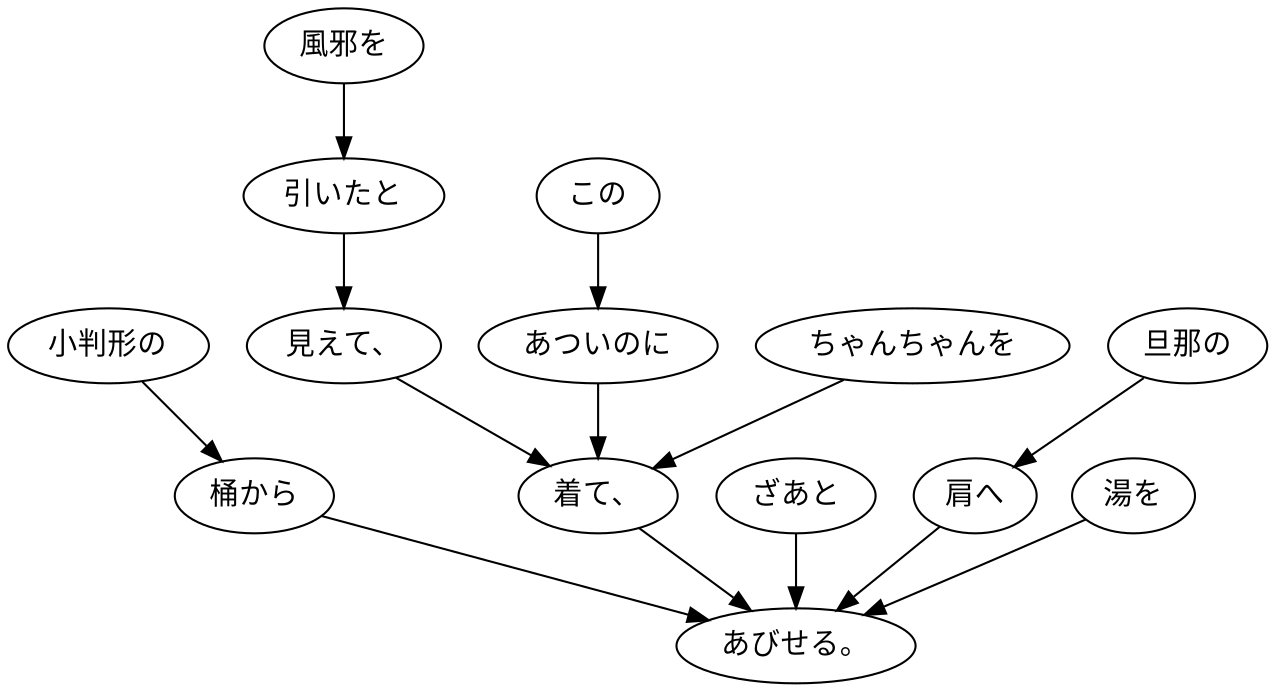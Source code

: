 digraph graph4422 {
	node0 [label="風邪を"];
	node1 [label="引いたと"];
	node2 [label="見えて、"];
	node3 [label="この"];
	node4 [label="あついのに"];
	node5 [label="ちゃんちゃんを"];
	node6 [label="着て、"];
	node7 [label="小判形の"];
	node8 [label="桶から"];
	node9 [label="ざあと"];
	node10 [label="旦那の"];
	node11 [label="肩へ"];
	node12 [label="湯を"];
	node13 [label="あびせる。"];
	node0 -> node1;
	node1 -> node2;
	node2 -> node6;
	node3 -> node4;
	node4 -> node6;
	node5 -> node6;
	node6 -> node13;
	node7 -> node8;
	node8 -> node13;
	node9 -> node13;
	node10 -> node11;
	node11 -> node13;
	node12 -> node13;
}

